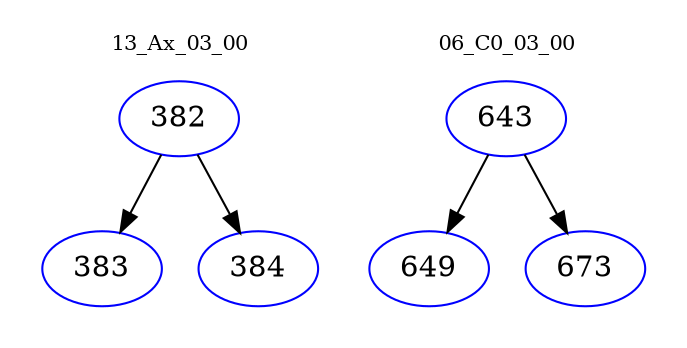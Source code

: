 digraph{
subgraph cluster_0 {
color = white
label = "13_Ax_03_00";
fontsize=10;
T0_382 [label="382", color="blue"]
T0_382 -> T0_383 [color="black"]
T0_383 [label="383", color="blue"]
T0_382 -> T0_384 [color="black"]
T0_384 [label="384", color="blue"]
}
subgraph cluster_1 {
color = white
label = "06_C0_03_00";
fontsize=10;
T1_643 [label="643", color="blue"]
T1_643 -> T1_649 [color="black"]
T1_649 [label="649", color="blue"]
T1_643 -> T1_673 [color="black"]
T1_673 [label="673", color="blue"]
}
}
